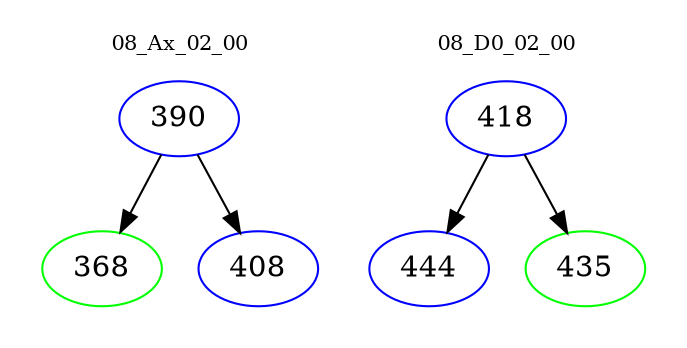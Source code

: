 digraph{
subgraph cluster_0 {
color = white
label = "08_Ax_02_00";
fontsize=10;
T0_390 [label="390", color="blue"]
T0_390 -> T0_368 [color="black"]
T0_368 [label="368", color="green"]
T0_390 -> T0_408 [color="black"]
T0_408 [label="408", color="blue"]
}
subgraph cluster_1 {
color = white
label = "08_D0_02_00";
fontsize=10;
T1_418 [label="418", color="blue"]
T1_418 -> T1_444 [color="black"]
T1_444 [label="444", color="blue"]
T1_418 -> T1_435 [color="black"]
T1_435 [label="435", color="green"]
}
}
